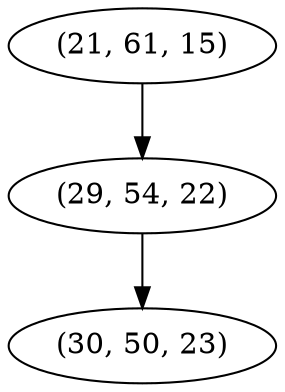 digraph tree {
    "(21, 61, 15)";
    "(29, 54, 22)";
    "(30, 50, 23)";
    "(21, 61, 15)" -> "(29, 54, 22)";
    "(29, 54, 22)" -> "(30, 50, 23)";
}

